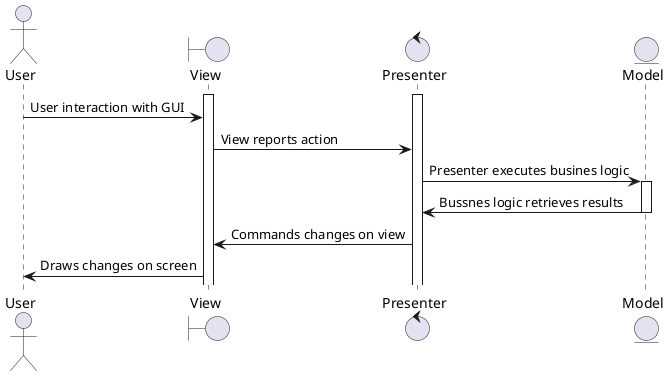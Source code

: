 @startuml SEQ_mvp
'title Sequence of interactions for MVP
actor "User" as usr
boundary "View" as view
control "Presenter" as pres
entity "Model" as model
activate view
activate pres
usr -> view: User interaction with GUI
view -> pres: View reports action
pres -> model: Presenter executes busines logic
activate model
model -> pres: Bussnes logic retrieves results
deactivate model
pres -> view: Commands changes on view
view -> usr: Draws changes on screen

@enduml